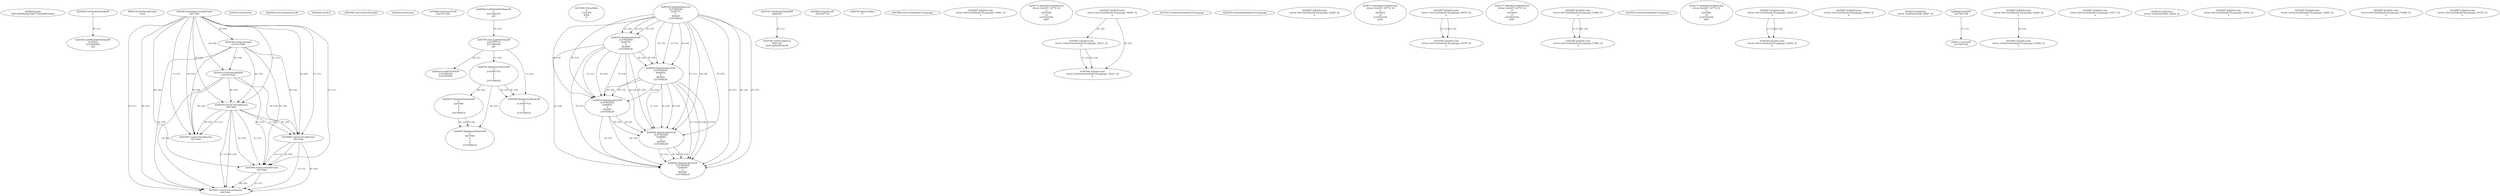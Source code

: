 // Global SCDG with merge call
digraph {
	0 [label="6850628.main
00013b0490c8d79ad771da5d99544dc2"]
	1 [label="4254480.GetModuleHandleW
0"]
	2 [label="6844434.SetThreadLocale
1024"]
	3 [label="4243965.InitializeCriticalSection
6917004"]
	4 [label="4243979.GetVersion
"]
	5 [label="4250188.GetSystemInfo
2147417660"]
	3 -> 5 [label="(0-->0)"]
	6 [label="6844540.GetCommandLineW
"]
	7 [label="4214413.GetStartupInfoW
2147417624"]
	3 -> 7 [label="(0-->0)"]
	5 -> 7 [label="(0-->0)"]
	8 [label="6844560.GetACP
"]
	9 [label="6844580.GetCurrentThreadId
"]
	10 [label="4250204.GetVersion
"]
	11 [label="4276690.GetVersionExW
2147417420"]
	12 [label="4243306.GetModuleFileNameW
4194304
2147408904
522"]
	1 -> 12 [label="(0-->1)"]
	13 [label="4248064.GetModuleFileNameW
0
2147408370
261"]
	14 [label="4215383.VirtualAlloc
0
1310704
4096
4"]
	15 [label="4246338.RegOpenKeyExW
2147483649
4246772
0
983065
2147408236"]
	16 [label="4245741.GetModuleHandleW
4246160"]
	17 [label="4245758.GetProcAddress
9441320
GetLongPathNameW"]
	16 -> 17 [label="(0-->1)"]
	18 [label="4245785.GetLongPathNameW
2147407710
2147406542
261"]
	13 -> 18 [label="(3-->3)"]
	19 [label="4245683.CharNextW
2147407716"]
	20 [label="4246014.FindFirstFileW
2147406542
2147407064"]
	18 -> 20 [label="(2-->1)"]
	21 [label="4246556.RegQueryValueExW
0
2147407710
0
0
0
2147408232"]
	18 -> 21 [label="(1-->2)"]
	22 [label="4246635.RegQueryValueExW
0
4247000
0
0
0
2147408232"]
	21 -> 22 [label="(6-->6)"]
	23 [label="4246676.RegQueryValueExW
0
4247000
0
0
0
2147408232"]
	22 -> 23 [label="(2-->2)"]
	21 -> 23 [label="(6-->6)"]
	22 -> 23 [label="(6-->6)"]
	24 [label="4246722.RegCloseKey
0"]
	25 [label="4247883.GetUserDefaultUILanguage
"]
	26 [label="4245418.EnterCriticalSection
6917004"]
	3 -> 26 [label="(1-->1)"]
	3 -> 26 [label="(0-->0)"]
	5 -> 26 [label="(0-->0)"]
	7 -> 26 [label="(0-->0)"]
	27 [label="4245469.LeaveCriticalSection
6917004"]
	3 -> 27 [label="(1-->1)"]
	26 -> 27 [label="(1-->1)"]
	3 -> 27 [label="(0-->0)"]
	5 -> 27 [label="(0-->0)"]
	7 -> 27 [label="(0-->0)"]
	26 -> 27 [label="(0-->0)"]
	28 [label="4245487.IsValidLocale
retval_GetUserDefaultUILanguage_33461_32
2"]
	29 [label="4250171.MultiByteToWideChar
retval_GetACP_32774_32
0
4243508
10
2147403704
2047"]
	30 [label="4246372.RegOpenKeyExW
2147483650
4246772
0
983065
2147408236"]
	15 -> 30 [label="(2-->2)"]
	15 -> 30 [label="(4-->4)"]
	15 -> 30 [label="(5-->5)"]
	31 [label="4245487.IsValidLocale
retval_GetUserDefaultUILanguage_34055_32
2"]
	32 [label="4245580.EnterCriticalSection
6917004"]
	3 -> 32 [label="(1-->1)"]
	26 -> 32 [label="(1-->1)"]
	27 -> 32 [label="(1-->1)"]
	3 -> 32 [label="(0-->0)"]
	5 -> 32 [label="(0-->0)"]
	7 -> 32 [label="(0-->0)"]
	26 -> 32 [label="(0-->0)"]
	27 -> 32 [label="(0-->0)"]
	33 [label="4245621.LeaveCriticalSection
6917004"]
	3 -> 33 [label="(1-->1)"]
	26 -> 33 [label="(1-->1)"]
	27 -> 33 [label="(1-->1)"]
	32 -> 33 [label="(1-->1)"]
	3 -> 33 [label="(0-->0)"]
	5 -> 33 [label="(0-->0)"]
	7 -> 33 [label="(0-->0)"]
	26 -> 33 [label="(0-->0)"]
	27 -> 33 [label="(0-->0)"]
	32 -> 33 [label="(0-->0)"]
	34 [label="4247923.GetSystemDefaultUILanguage
"]
	35 [label="4245487.IsValidLocale
retval_GetSystemDefaultUILanguage_34221_32
2"]
	31 -> 35 [label="(2-->2)"]
	36 [label="4244766.IsValidLocale
retval_GetSystemDefaultUILanguage_34221_32
2"]
	35 -> 36 [label="(1-->1)"]
	31 -> 36 [label="(2-->2)"]
	35 -> 36 [label="(2-->2)"]
	37 [label="4245525.GetSystemDefaultUILanguage
"]
	38 [label="4246402.RegOpenKeyExW
2147483649
4246832
0
983065
2147408236"]
	15 -> 38 [label="(1-->1)"]
	15 -> 38 [label="(4-->4)"]
	30 -> 38 [label="(4-->4)"]
	15 -> 38 [label="(5-->5)"]
	30 -> 38 [label="(5-->5)"]
	39 [label="4246432.RegOpenKeyExW
2147483650
4246832
0
983065
2147408236"]
	30 -> 39 [label="(1-->1)"]
	38 -> 39 [label="(2-->2)"]
	15 -> 39 [label="(4-->4)"]
	30 -> 39 [label="(4-->4)"]
	38 -> 39 [label="(4-->4)"]
	15 -> 39 [label="(5-->5)"]
	30 -> 39 [label="(5-->5)"]
	38 -> 39 [label="(5-->5)"]
	40 [label="4246462.RegOpenKeyExW
2147483649
4246884
0
983065
2147408236"]
	15 -> 40 [label="(1-->1)"]
	38 -> 40 [label="(1-->1)"]
	15 -> 40 [label="(4-->4)"]
	30 -> 40 [label="(4-->4)"]
	38 -> 40 [label="(4-->4)"]
	39 -> 40 [label="(4-->4)"]
	15 -> 40 [label="(5-->5)"]
	30 -> 40 [label="(5-->5)"]
	38 -> 40 [label="(5-->5)"]
	39 -> 40 [label="(5-->5)"]
	41 [label="4246492.RegOpenKeyExW
2147483649
4246936
0
983065
2147408236"]
	15 -> 41 [label="(1-->1)"]
	38 -> 41 [label="(1-->1)"]
	40 -> 41 [label="(1-->1)"]
	15 -> 41 [label="(4-->4)"]
	30 -> 41 [label="(4-->4)"]
	38 -> 41 [label="(4-->4)"]
	39 -> 41 [label="(4-->4)"]
	40 -> 41 [label="(4-->4)"]
	15 -> 41 [label="(5-->5)"]
	30 -> 41 [label="(5-->5)"]
	38 -> 41 [label="(5-->5)"]
	39 -> 41 [label="(5-->5)"]
	40 -> 41 [label="(5-->5)"]
	42 [label="4245487.IsValidLocale
retval_GetUserDefaultUILanguage_33428_32
2"]
	43 [label="4250171.MultiByteToWideChar
retval_GetACP_32774_32
0
4243632
10
2147403704
2047"]
	44 [label="4245487.IsValidLocale
retval_GetUserDefaultUILanguage_32979_32
2"]
	45 [label="4250171.MultiByteToWideChar
retval_GetACP_32774_32
0
4243824
13
2147403704
2047"]
	46 [label="4245487.IsValidLocale
retval_GetUserDefaultUILanguage_33482_32
2"]
	47 [label="4244766.IsValidLocale
retval_GetUserDefaultUILanguage_33482_32
2"]
	46 -> 47 [label="(1-->1)"]
	46 -> 47 [label="(2-->2)"]
	48 [label="4245552.GetSystemDefaultUILanguage
"]
	49 [label="4250171.MultiByteToWideChar
retval_GetACP_32774_32
0
4243896
10
2147403704
2047"]
	50 [label="4246599.RegQueryValueExW
0
2147407710
0
0
0
2147408232"]
	18 -> 50 [label="(1-->2)"]
	21 -> 50 [label="(2-->2)"]
	21 -> 50 [label="(6-->6)"]
	51 [label="4245487.IsValidLocale
retval_GetUserDefaultUILanguage_32922_32
2"]
	52 [label="4245487.IsValidLocale
retval_GetUserDefaultUILanguage_33064_32
2"]
	53 [label="4246032.FindClose
retval_FindFirstFileW_32847_32"]
	54 [label="4246044.lstrlenW
2147407108"]
	55 [label="4246113.lstrlenW
2147407108"]
	54 -> 55 [label="(1-->1)"]
	56 [label="4245487.IsValidLocale
retval_GetUserDefaultUILanguage_33208_32
2"]
	57 [label="4245487.IsValidLocale
retval_GetSystemDefaultUILanguage_33492_32
2"]
	56 -> 57 [label="(2-->2)"]
	58 [label="4244766.IsValidLocale
retval_GetUserDefaultUILanguage_32922_32
2"]
	51 -> 58 [label="(1-->1)"]
	51 -> 58 [label="(2-->2)"]
	59 [label="4245487.IsValidLocale
retval_GetUserDefaultUILanguage_33011_32
2"]
	60 [label="4246032.FindClose
retval_FindFirstFileW_32956_32"]
	61 [label="4245487.IsValidLocale
retval_GetUserDefaultUILanguage_33542_32
2"]
	62 [label="4245454.LeaveCriticalSection
6917004"]
	3 -> 62 [label="(1-->1)"]
	26 -> 62 [label="(1-->1)"]
	3 -> 62 [label="(0-->0)"]
	5 -> 62 [label="(0-->0)"]
	7 -> 62 [label="(0-->0)"]
	26 -> 62 [label="(0-->0)"]
	63 [label="4245487.IsValidLocale
retval_GetSystemDefaultUILanguage_33283_32
2"]
	64 [label="4244766.IsValidLocale
retval_GetUserDefaultUILanguage_32979_32
2"]
	44 -> 64 [label="(1-->1)"]
	44 -> 64 [label="(2-->2)"]
	65 [label="4245487.IsValidLocale
retval_GetUserDefaultUILanguage_33498_32
2"]
	66 [label="4245487.IsValidLocale
retval_GetUserDefaultUILanguage_33753_32
2"]
}
